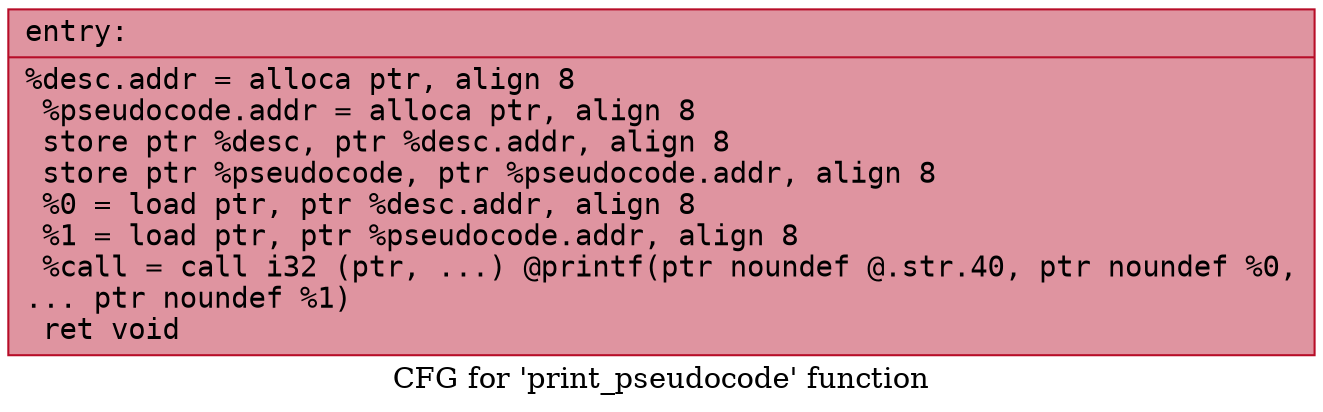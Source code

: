 digraph "CFG for 'print_pseudocode' function" {
	label="CFG for 'print_pseudocode' function";

	Node0x5567ef568df0 [shape=record,color="#b70d28ff", style=filled, fillcolor="#b70d2870" fontname="Courier",label="{entry:\l|  %desc.addr = alloca ptr, align 8\l  %pseudocode.addr = alloca ptr, align 8\l  store ptr %desc, ptr %desc.addr, align 8\l  store ptr %pseudocode, ptr %pseudocode.addr, align 8\l  %0 = load ptr, ptr %desc.addr, align 8\l  %1 = load ptr, ptr %pseudocode.addr, align 8\l  %call = call i32 (ptr, ...) @printf(ptr noundef @.str.40, ptr noundef %0,\l... ptr noundef %1)\l  ret void\l}"];
}
